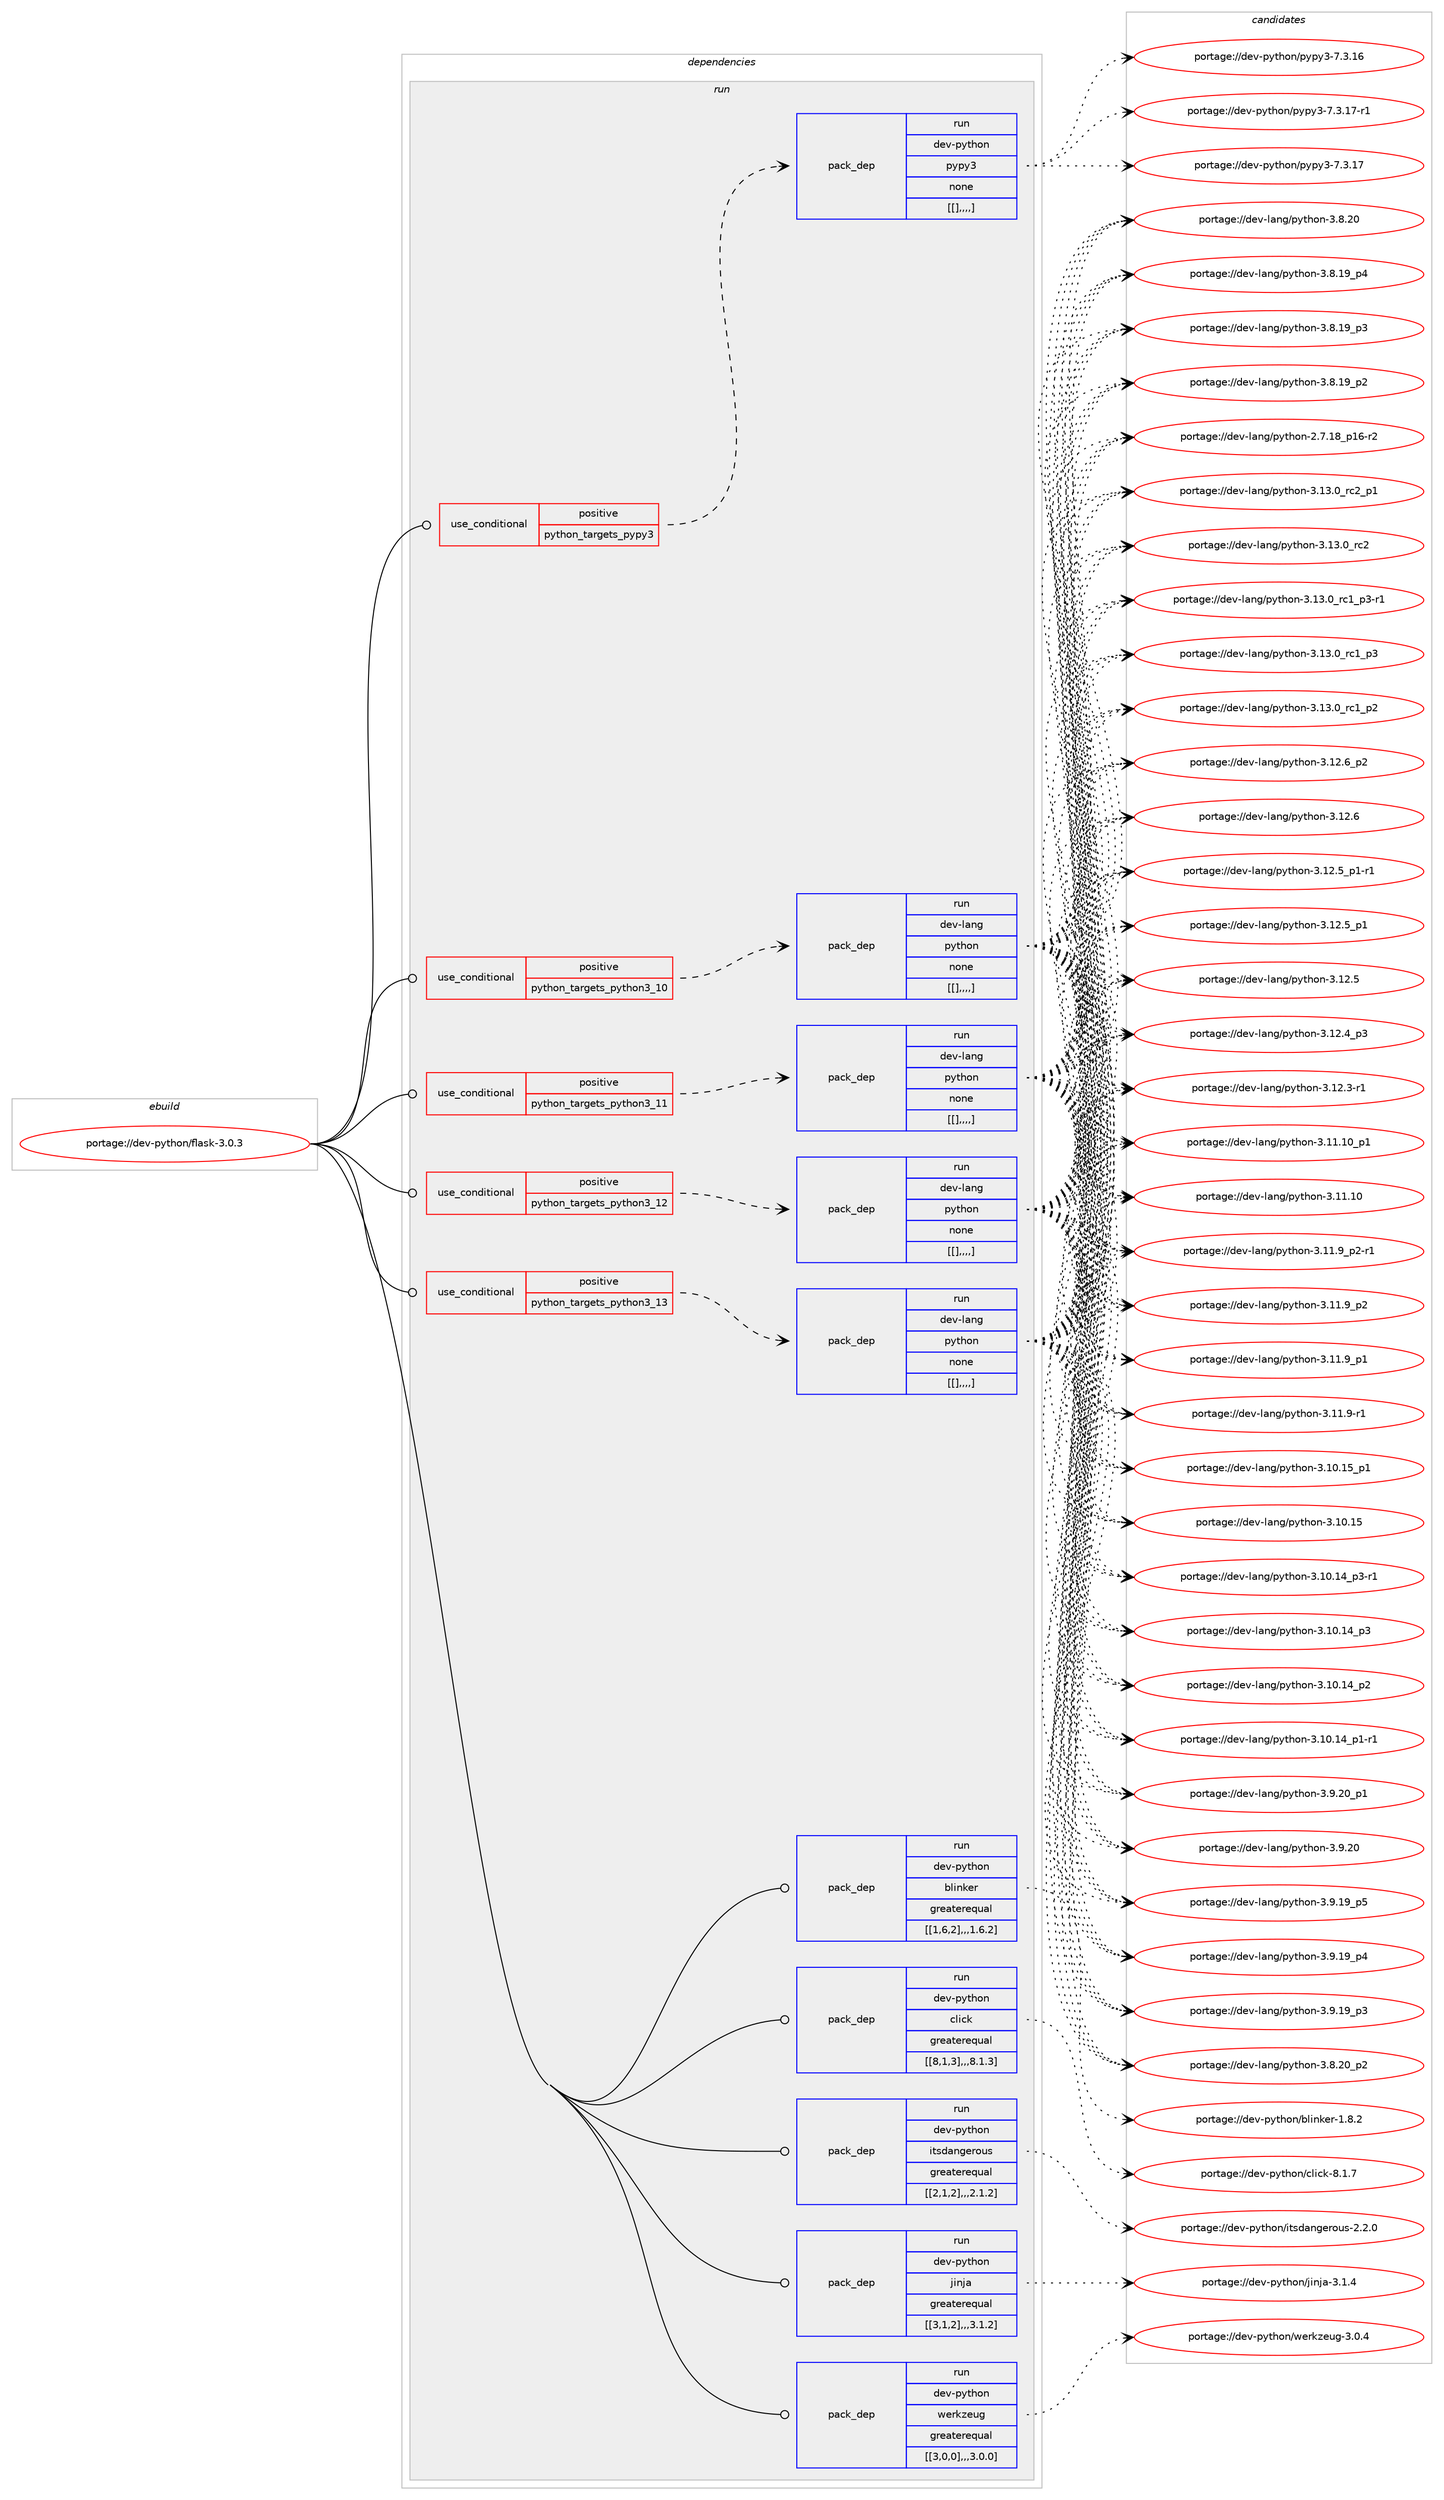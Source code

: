 digraph prolog {

# *************
# Graph options
# *************

newrank=true;
concentrate=true;
compound=true;
graph [rankdir=LR,fontname=Helvetica,fontsize=10,ranksep=1.5];#, ranksep=2.5, nodesep=0.2];
edge  [arrowhead=vee];
node  [fontname=Helvetica,fontsize=10];

# **********
# The ebuild
# **********

subgraph cluster_leftcol {
color=gray;
label=<<i>ebuild</i>>;
id [label="portage://dev-python/flask-3.0.3", color=red, width=4, href="../dev-python/flask-3.0.3.svg"];
}

# ****************
# The dependencies
# ****************

subgraph cluster_midcol {
color=gray;
label=<<i>dependencies</i>>;
subgraph cluster_compile {
fillcolor="#eeeeee";
style=filled;
label=<<i>compile</i>>;
}
subgraph cluster_compileandrun {
fillcolor="#eeeeee";
style=filled;
label=<<i>compile and run</i>>;
}
subgraph cluster_run {
fillcolor="#eeeeee";
style=filled;
label=<<i>run</i>>;
subgraph cond33946 {
dependency148129 [label=<<TABLE BORDER="0" CELLBORDER="1" CELLSPACING="0" CELLPADDING="4"><TR><TD ROWSPAN="3" CELLPADDING="10">use_conditional</TD></TR><TR><TD>positive</TD></TR><TR><TD>python_targets_pypy3</TD></TR></TABLE>>, shape=none, color=red];
subgraph pack112969 {
dependency148130 [label=<<TABLE BORDER="0" CELLBORDER="1" CELLSPACING="0" CELLPADDING="4" WIDTH="220"><TR><TD ROWSPAN="6" CELLPADDING="30">pack_dep</TD></TR><TR><TD WIDTH="110">run</TD></TR><TR><TD>dev-python</TD></TR><TR><TD>pypy3</TD></TR><TR><TD>none</TD></TR><TR><TD>[[],,,,]</TD></TR></TABLE>>, shape=none, color=blue];
}
dependency148129:e -> dependency148130:w [weight=20,style="dashed",arrowhead="vee"];
}
id:e -> dependency148129:w [weight=20,style="solid",arrowhead="odot"];
subgraph cond33947 {
dependency148131 [label=<<TABLE BORDER="0" CELLBORDER="1" CELLSPACING="0" CELLPADDING="4"><TR><TD ROWSPAN="3" CELLPADDING="10">use_conditional</TD></TR><TR><TD>positive</TD></TR><TR><TD>python_targets_python3_10</TD></TR></TABLE>>, shape=none, color=red];
subgraph pack112970 {
dependency148132 [label=<<TABLE BORDER="0" CELLBORDER="1" CELLSPACING="0" CELLPADDING="4" WIDTH="220"><TR><TD ROWSPAN="6" CELLPADDING="30">pack_dep</TD></TR><TR><TD WIDTH="110">run</TD></TR><TR><TD>dev-lang</TD></TR><TR><TD>python</TD></TR><TR><TD>none</TD></TR><TR><TD>[[],,,,]</TD></TR></TABLE>>, shape=none, color=blue];
}
dependency148131:e -> dependency148132:w [weight=20,style="dashed",arrowhead="vee"];
}
id:e -> dependency148131:w [weight=20,style="solid",arrowhead="odot"];
subgraph cond33948 {
dependency148133 [label=<<TABLE BORDER="0" CELLBORDER="1" CELLSPACING="0" CELLPADDING="4"><TR><TD ROWSPAN="3" CELLPADDING="10">use_conditional</TD></TR><TR><TD>positive</TD></TR><TR><TD>python_targets_python3_11</TD></TR></TABLE>>, shape=none, color=red];
subgraph pack112971 {
dependency148134 [label=<<TABLE BORDER="0" CELLBORDER="1" CELLSPACING="0" CELLPADDING="4" WIDTH="220"><TR><TD ROWSPAN="6" CELLPADDING="30">pack_dep</TD></TR><TR><TD WIDTH="110">run</TD></TR><TR><TD>dev-lang</TD></TR><TR><TD>python</TD></TR><TR><TD>none</TD></TR><TR><TD>[[],,,,]</TD></TR></TABLE>>, shape=none, color=blue];
}
dependency148133:e -> dependency148134:w [weight=20,style="dashed",arrowhead="vee"];
}
id:e -> dependency148133:w [weight=20,style="solid",arrowhead="odot"];
subgraph cond33949 {
dependency148135 [label=<<TABLE BORDER="0" CELLBORDER="1" CELLSPACING="0" CELLPADDING="4"><TR><TD ROWSPAN="3" CELLPADDING="10">use_conditional</TD></TR><TR><TD>positive</TD></TR><TR><TD>python_targets_python3_12</TD></TR></TABLE>>, shape=none, color=red];
subgraph pack112972 {
dependency148136 [label=<<TABLE BORDER="0" CELLBORDER="1" CELLSPACING="0" CELLPADDING="4" WIDTH="220"><TR><TD ROWSPAN="6" CELLPADDING="30">pack_dep</TD></TR><TR><TD WIDTH="110">run</TD></TR><TR><TD>dev-lang</TD></TR><TR><TD>python</TD></TR><TR><TD>none</TD></TR><TR><TD>[[],,,,]</TD></TR></TABLE>>, shape=none, color=blue];
}
dependency148135:e -> dependency148136:w [weight=20,style="dashed",arrowhead="vee"];
}
id:e -> dependency148135:w [weight=20,style="solid",arrowhead="odot"];
subgraph cond33950 {
dependency148137 [label=<<TABLE BORDER="0" CELLBORDER="1" CELLSPACING="0" CELLPADDING="4"><TR><TD ROWSPAN="3" CELLPADDING="10">use_conditional</TD></TR><TR><TD>positive</TD></TR><TR><TD>python_targets_python3_13</TD></TR></TABLE>>, shape=none, color=red];
subgraph pack112973 {
dependency148138 [label=<<TABLE BORDER="0" CELLBORDER="1" CELLSPACING="0" CELLPADDING="4" WIDTH="220"><TR><TD ROWSPAN="6" CELLPADDING="30">pack_dep</TD></TR><TR><TD WIDTH="110">run</TD></TR><TR><TD>dev-lang</TD></TR><TR><TD>python</TD></TR><TR><TD>none</TD></TR><TR><TD>[[],,,,]</TD></TR></TABLE>>, shape=none, color=blue];
}
dependency148137:e -> dependency148138:w [weight=20,style="dashed",arrowhead="vee"];
}
id:e -> dependency148137:w [weight=20,style="solid",arrowhead="odot"];
subgraph pack112974 {
dependency148139 [label=<<TABLE BORDER="0" CELLBORDER="1" CELLSPACING="0" CELLPADDING="4" WIDTH="220"><TR><TD ROWSPAN="6" CELLPADDING="30">pack_dep</TD></TR><TR><TD WIDTH="110">run</TD></TR><TR><TD>dev-python</TD></TR><TR><TD>blinker</TD></TR><TR><TD>greaterequal</TD></TR><TR><TD>[[1,6,2],,,1.6.2]</TD></TR></TABLE>>, shape=none, color=blue];
}
id:e -> dependency148139:w [weight=20,style="solid",arrowhead="odot"];
subgraph pack112975 {
dependency148140 [label=<<TABLE BORDER="0" CELLBORDER="1" CELLSPACING="0" CELLPADDING="4" WIDTH="220"><TR><TD ROWSPAN="6" CELLPADDING="30">pack_dep</TD></TR><TR><TD WIDTH="110">run</TD></TR><TR><TD>dev-python</TD></TR><TR><TD>click</TD></TR><TR><TD>greaterequal</TD></TR><TR><TD>[[8,1,3],,,8.1.3]</TD></TR></TABLE>>, shape=none, color=blue];
}
id:e -> dependency148140:w [weight=20,style="solid",arrowhead="odot"];
subgraph pack112976 {
dependency148141 [label=<<TABLE BORDER="0" CELLBORDER="1" CELLSPACING="0" CELLPADDING="4" WIDTH="220"><TR><TD ROWSPAN="6" CELLPADDING="30">pack_dep</TD></TR><TR><TD WIDTH="110">run</TD></TR><TR><TD>dev-python</TD></TR><TR><TD>itsdangerous</TD></TR><TR><TD>greaterequal</TD></TR><TR><TD>[[2,1,2],,,2.1.2]</TD></TR></TABLE>>, shape=none, color=blue];
}
id:e -> dependency148141:w [weight=20,style="solid",arrowhead="odot"];
subgraph pack112977 {
dependency148142 [label=<<TABLE BORDER="0" CELLBORDER="1" CELLSPACING="0" CELLPADDING="4" WIDTH="220"><TR><TD ROWSPAN="6" CELLPADDING="30">pack_dep</TD></TR><TR><TD WIDTH="110">run</TD></TR><TR><TD>dev-python</TD></TR><TR><TD>jinja</TD></TR><TR><TD>greaterequal</TD></TR><TR><TD>[[3,1,2],,,3.1.2]</TD></TR></TABLE>>, shape=none, color=blue];
}
id:e -> dependency148142:w [weight=20,style="solid",arrowhead="odot"];
subgraph pack112978 {
dependency148143 [label=<<TABLE BORDER="0" CELLBORDER="1" CELLSPACING="0" CELLPADDING="4" WIDTH="220"><TR><TD ROWSPAN="6" CELLPADDING="30">pack_dep</TD></TR><TR><TD WIDTH="110">run</TD></TR><TR><TD>dev-python</TD></TR><TR><TD>werkzeug</TD></TR><TR><TD>greaterequal</TD></TR><TR><TD>[[3,0,0],,,3.0.0]</TD></TR></TABLE>>, shape=none, color=blue];
}
id:e -> dependency148143:w [weight=20,style="solid",arrowhead="odot"];
}
}

# **************
# The candidates
# **************

subgraph cluster_choices {
rank=same;
color=gray;
label=<<i>candidates</i>>;

subgraph choice112969 {
color=black;
nodesep=1;
choice100101118451121211161041111104711212111212151455546514649554511449 [label="portage://dev-python/pypy3-7.3.17-r1", color=red, width=4,href="../dev-python/pypy3-7.3.17-r1.svg"];
choice10010111845112121116104111110471121211121215145554651464955 [label="portage://dev-python/pypy3-7.3.17", color=red, width=4,href="../dev-python/pypy3-7.3.17.svg"];
choice10010111845112121116104111110471121211121215145554651464954 [label="portage://dev-python/pypy3-7.3.16", color=red, width=4,href="../dev-python/pypy3-7.3.16.svg"];
dependency148130:e -> choice100101118451121211161041111104711212111212151455546514649554511449:w [style=dotted,weight="100"];
dependency148130:e -> choice10010111845112121116104111110471121211121215145554651464955:w [style=dotted,weight="100"];
dependency148130:e -> choice10010111845112121116104111110471121211121215145554651464954:w [style=dotted,weight="100"];
}
subgraph choice112970 {
color=black;
nodesep=1;
choice100101118451089711010347112121116104111110455146495146489511499509511249 [label="portage://dev-lang/python-3.13.0_rc2_p1", color=red, width=4,href="../dev-lang/python-3.13.0_rc2_p1.svg"];
choice10010111845108971101034711212111610411111045514649514648951149950 [label="portage://dev-lang/python-3.13.0_rc2", color=red, width=4,href="../dev-lang/python-3.13.0_rc2.svg"];
choice1001011184510897110103471121211161041111104551464951464895114994995112514511449 [label="portage://dev-lang/python-3.13.0_rc1_p3-r1", color=red, width=4,href="../dev-lang/python-3.13.0_rc1_p3-r1.svg"];
choice100101118451089711010347112121116104111110455146495146489511499499511251 [label="portage://dev-lang/python-3.13.0_rc1_p3", color=red, width=4,href="../dev-lang/python-3.13.0_rc1_p3.svg"];
choice100101118451089711010347112121116104111110455146495146489511499499511250 [label="portage://dev-lang/python-3.13.0_rc1_p2", color=red, width=4,href="../dev-lang/python-3.13.0_rc1_p2.svg"];
choice100101118451089711010347112121116104111110455146495046549511250 [label="portage://dev-lang/python-3.12.6_p2", color=red, width=4,href="../dev-lang/python-3.12.6_p2.svg"];
choice10010111845108971101034711212111610411111045514649504654 [label="portage://dev-lang/python-3.12.6", color=red, width=4,href="../dev-lang/python-3.12.6.svg"];
choice1001011184510897110103471121211161041111104551464950465395112494511449 [label="portage://dev-lang/python-3.12.5_p1-r1", color=red, width=4,href="../dev-lang/python-3.12.5_p1-r1.svg"];
choice100101118451089711010347112121116104111110455146495046539511249 [label="portage://dev-lang/python-3.12.5_p1", color=red, width=4,href="../dev-lang/python-3.12.5_p1.svg"];
choice10010111845108971101034711212111610411111045514649504653 [label="portage://dev-lang/python-3.12.5", color=red, width=4,href="../dev-lang/python-3.12.5.svg"];
choice100101118451089711010347112121116104111110455146495046529511251 [label="portage://dev-lang/python-3.12.4_p3", color=red, width=4,href="../dev-lang/python-3.12.4_p3.svg"];
choice100101118451089711010347112121116104111110455146495046514511449 [label="portage://dev-lang/python-3.12.3-r1", color=red, width=4,href="../dev-lang/python-3.12.3-r1.svg"];
choice10010111845108971101034711212111610411111045514649494649489511249 [label="portage://dev-lang/python-3.11.10_p1", color=red, width=4,href="../dev-lang/python-3.11.10_p1.svg"];
choice1001011184510897110103471121211161041111104551464949464948 [label="portage://dev-lang/python-3.11.10", color=red, width=4,href="../dev-lang/python-3.11.10.svg"];
choice1001011184510897110103471121211161041111104551464949465795112504511449 [label="portage://dev-lang/python-3.11.9_p2-r1", color=red, width=4,href="../dev-lang/python-3.11.9_p2-r1.svg"];
choice100101118451089711010347112121116104111110455146494946579511250 [label="portage://dev-lang/python-3.11.9_p2", color=red, width=4,href="../dev-lang/python-3.11.9_p2.svg"];
choice100101118451089711010347112121116104111110455146494946579511249 [label="portage://dev-lang/python-3.11.9_p1", color=red, width=4,href="../dev-lang/python-3.11.9_p1.svg"];
choice100101118451089711010347112121116104111110455146494946574511449 [label="portage://dev-lang/python-3.11.9-r1", color=red, width=4,href="../dev-lang/python-3.11.9-r1.svg"];
choice10010111845108971101034711212111610411111045514649484649539511249 [label="portage://dev-lang/python-3.10.15_p1", color=red, width=4,href="../dev-lang/python-3.10.15_p1.svg"];
choice1001011184510897110103471121211161041111104551464948464953 [label="portage://dev-lang/python-3.10.15", color=red, width=4,href="../dev-lang/python-3.10.15.svg"];
choice100101118451089711010347112121116104111110455146494846495295112514511449 [label="portage://dev-lang/python-3.10.14_p3-r1", color=red, width=4,href="../dev-lang/python-3.10.14_p3-r1.svg"];
choice10010111845108971101034711212111610411111045514649484649529511251 [label="portage://dev-lang/python-3.10.14_p3", color=red, width=4,href="../dev-lang/python-3.10.14_p3.svg"];
choice10010111845108971101034711212111610411111045514649484649529511250 [label="portage://dev-lang/python-3.10.14_p2", color=red, width=4,href="../dev-lang/python-3.10.14_p2.svg"];
choice100101118451089711010347112121116104111110455146494846495295112494511449 [label="portage://dev-lang/python-3.10.14_p1-r1", color=red, width=4,href="../dev-lang/python-3.10.14_p1-r1.svg"];
choice100101118451089711010347112121116104111110455146574650489511249 [label="portage://dev-lang/python-3.9.20_p1", color=red, width=4,href="../dev-lang/python-3.9.20_p1.svg"];
choice10010111845108971101034711212111610411111045514657465048 [label="portage://dev-lang/python-3.9.20", color=red, width=4,href="../dev-lang/python-3.9.20.svg"];
choice100101118451089711010347112121116104111110455146574649579511253 [label="portage://dev-lang/python-3.9.19_p5", color=red, width=4,href="../dev-lang/python-3.9.19_p5.svg"];
choice100101118451089711010347112121116104111110455146574649579511252 [label="portage://dev-lang/python-3.9.19_p4", color=red, width=4,href="../dev-lang/python-3.9.19_p4.svg"];
choice100101118451089711010347112121116104111110455146574649579511251 [label="portage://dev-lang/python-3.9.19_p3", color=red, width=4,href="../dev-lang/python-3.9.19_p3.svg"];
choice100101118451089711010347112121116104111110455146564650489511250 [label="portage://dev-lang/python-3.8.20_p2", color=red, width=4,href="../dev-lang/python-3.8.20_p2.svg"];
choice10010111845108971101034711212111610411111045514656465048 [label="portage://dev-lang/python-3.8.20", color=red, width=4,href="../dev-lang/python-3.8.20.svg"];
choice100101118451089711010347112121116104111110455146564649579511252 [label="portage://dev-lang/python-3.8.19_p4", color=red, width=4,href="../dev-lang/python-3.8.19_p4.svg"];
choice100101118451089711010347112121116104111110455146564649579511251 [label="portage://dev-lang/python-3.8.19_p3", color=red, width=4,href="../dev-lang/python-3.8.19_p3.svg"];
choice100101118451089711010347112121116104111110455146564649579511250 [label="portage://dev-lang/python-3.8.19_p2", color=red, width=4,href="../dev-lang/python-3.8.19_p2.svg"];
choice100101118451089711010347112121116104111110455046554649569511249544511450 [label="portage://dev-lang/python-2.7.18_p16-r2", color=red, width=4,href="../dev-lang/python-2.7.18_p16-r2.svg"];
dependency148132:e -> choice100101118451089711010347112121116104111110455146495146489511499509511249:w [style=dotted,weight="100"];
dependency148132:e -> choice10010111845108971101034711212111610411111045514649514648951149950:w [style=dotted,weight="100"];
dependency148132:e -> choice1001011184510897110103471121211161041111104551464951464895114994995112514511449:w [style=dotted,weight="100"];
dependency148132:e -> choice100101118451089711010347112121116104111110455146495146489511499499511251:w [style=dotted,weight="100"];
dependency148132:e -> choice100101118451089711010347112121116104111110455146495146489511499499511250:w [style=dotted,weight="100"];
dependency148132:e -> choice100101118451089711010347112121116104111110455146495046549511250:w [style=dotted,weight="100"];
dependency148132:e -> choice10010111845108971101034711212111610411111045514649504654:w [style=dotted,weight="100"];
dependency148132:e -> choice1001011184510897110103471121211161041111104551464950465395112494511449:w [style=dotted,weight="100"];
dependency148132:e -> choice100101118451089711010347112121116104111110455146495046539511249:w [style=dotted,weight="100"];
dependency148132:e -> choice10010111845108971101034711212111610411111045514649504653:w [style=dotted,weight="100"];
dependency148132:e -> choice100101118451089711010347112121116104111110455146495046529511251:w [style=dotted,weight="100"];
dependency148132:e -> choice100101118451089711010347112121116104111110455146495046514511449:w [style=dotted,weight="100"];
dependency148132:e -> choice10010111845108971101034711212111610411111045514649494649489511249:w [style=dotted,weight="100"];
dependency148132:e -> choice1001011184510897110103471121211161041111104551464949464948:w [style=dotted,weight="100"];
dependency148132:e -> choice1001011184510897110103471121211161041111104551464949465795112504511449:w [style=dotted,weight="100"];
dependency148132:e -> choice100101118451089711010347112121116104111110455146494946579511250:w [style=dotted,weight="100"];
dependency148132:e -> choice100101118451089711010347112121116104111110455146494946579511249:w [style=dotted,weight="100"];
dependency148132:e -> choice100101118451089711010347112121116104111110455146494946574511449:w [style=dotted,weight="100"];
dependency148132:e -> choice10010111845108971101034711212111610411111045514649484649539511249:w [style=dotted,weight="100"];
dependency148132:e -> choice1001011184510897110103471121211161041111104551464948464953:w [style=dotted,weight="100"];
dependency148132:e -> choice100101118451089711010347112121116104111110455146494846495295112514511449:w [style=dotted,weight="100"];
dependency148132:e -> choice10010111845108971101034711212111610411111045514649484649529511251:w [style=dotted,weight="100"];
dependency148132:e -> choice10010111845108971101034711212111610411111045514649484649529511250:w [style=dotted,weight="100"];
dependency148132:e -> choice100101118451089711010347112121116104111110455146494846495295112494511449:w [style=dotted,weight="100"];
dependency148132:e -> choice100101118451089711010347112121116104111110455146574650489511249:w [style=dotted,weight="100"];
dependency148132:e -> choice10010111845108971101034711212111610411111045514657465048:w [style=dotted,weight="100"];
dependency148132:e -> choice100101118451089711010347112121116104111110455146574649579511253:w [style=dotted,weight="100"];
dependency148132:e -> choice100101118451089711010347112121116104111110455146574649579511252:w [style=dotted,weight="100"];
dependency148132:e -> choice100101118451089711010347112121116104111110455146574649579511251:w [style=dotted,weight="100"];
dependency148132:e -> choice100101118451089711010347112121116104111110455146564650489511250:w [style=dotted,weight="100"];
dependency148132:e -> choice10010111845108971101034711212111610411111045514656465048:w [style=dotted,weight="100"];
dependency148132:e -> choice100101118451089711010347112121116104111110455146564649579511252:w [style=dotted,weight="100"];
dependency148132:e -> choice100101118451089711010347112121116104111110455146564649579511251:w [style=dotted,weight="100"];
dependency148132:e -> choice100101118451089711010347112121116104111110455146564649579511250:w [style=dotted,weight="100"];
dependency148132:e -> choice100101118451089711010347112121116104111110455046554649569511249544511450:w [style=dotted,weight="100"];
}
subgraph choice112971 {
color=black;
nodesep=1;
choice100101118451089711010347112121116104111110455146495146489511499509511249 [label="portage://dev-lang/python-3.13.0_rc2_p1", color=red, width=4,href="../dev-lang/python-3.13.0_rc2_p1.svg"];
choice10010111845108971101034711212111610411111045514649514648951149950 [label="portage://dev-lang/python-3.13.0_rc2", color=red, width=4,href="../dev-lang/python-3.13.0_rc2.svg"];
choice1001011184510897110103471121211161041111104551464951464895114994995112514511449 [label="portage://dev-lang/python-3.13.0_rc1_p3-r1", color=red, width=4,href="../dev-lang/python-3.13.0_rc1_p3-r1.svg"];
choice100101118451089711010347112121116104111110455146495146489511499499511251 [label="portage://dev-lang/python-3.13.0_rc1_p3", color=red, width=4,href="../dev-lang/python-3.13.0_rc1_p3.svg"];
choice100101118451089711010347112121116104111110455146495146489511499499511250 [label="portage://dev-lang/python-3.13.0_rc1_p2", color=red, width=4,href="../dev-lang/python-3.13.0_rc1_p2.svg"];
choice100101118451089711010347112121116104111110455146495046549511250 [label="portage://dev-lang/python-3.12.6_p2", color=red, width=4,href="../dev-lang/python-3.12.6_p2.svg"];
choice10010111845108971101034711212111610411111045514649504654 [label="portage://dev-lang/python-3.12.6", color=red, width=4,href="../dev-lang/python-3.12.6.svg"];
choice1001011184510897110103471121211161041111104551464950465395112494511449 [label="portage://dev-lang/python-3.12.5_p1-r1", color=red, width=4,href="../dev-lang/python-3.12.5_p1-r1.svg"];
choice100101118451089711010347112121116104111110455146495046539511249 [label="portage://dev-lang/python-3.12.5_p1", color=red, width=4,href="../dev-lang/python-3.12.5_p1.svg"];
choice10010111845108971101034711212111610411111045514649504653 [label="portage://dev-lang/python-3.12.5", color=red, width=4,href="../dev-lang/python-3.12.5.svg"];
choice100101118451089711010347112121116104111110455146495046529511251 [label="portage://dev-lang/python-3.12.4_p3", color=red, width=4,href="../dev-lang/python-3.12.4_p3.svg"];
choice100101118451089711010347112121116104111110455146495046514511449 [label="portage://dev-lang/python-3.12.3-r1", color=red, width=4,href="../dev-lang/python-3.12.3-r1.svg"];
choice10010111845108971101034711212111610411111045514649494649489511249 [label="portage://dev-lang/python-3.11.10_p1", color=red, width=4,href="../dev-lang/python-3.11.10_p1.svg"];
choice1001011184510897110103471121211161041111104551464949464948 [label="portage://dev-lang/python-3.11.10", color=red, width=4,href="../dev-lang/python-3.11.10.svg"];
choice1001011184510897110103471121211161041111104551464949465795112504511449 [label="portage://dev-lang/python-3.11.9_p2-r1", color=red, width=4,href="../dev-lang/python-3.11.9_p2-r1.svg"];
choice100101118451089711010347112121116104111110455146494946579511250 [label="portage://dev-lang/python-3.11.9_p2", color=red, width=4,href="../dev-lang/python-3.11.9_p2.svg"];
choice100101118451089711010347112121116104111110455146494946579511249 [label="portage://dev-lang/python-3.11.9_p1", color=red, width=4,href="../dev-lang/python-3.11.9_p1.svg"];
choice100101118451089711010347112121116104111110455146494946574511449 [label="portage://dev-lang/python-3.11.9-r1", color=red, width=4,href="../dev-lang/python-3.11.9-r1.svg"];
choice10010111845108971101034711212111610411111045514649484649539511249 [label="portage://dev-lang/python-3.10.15_p1", color=red, width=4,href="../dev-lang/python-3.10.15_p1.svg"];
choice1001011184510897110103471121211161041111104551464948464953 [label="portage://dev-lang/python-3.10.15", color=red, width=4,href="../dev-lang/python-3.10.15.svg"];
choice100101118451089711010347112121116104111110455146494846495295112514511449 [label="portage://dev-lang/python-3.10.14_p3-r1", color=red, width=4,href="../dev-lang/python-3.10.14_p3-r1.svg"];
choice10010111845108971101034711212111610411111045514649484649529511251 [label="portage://dev-lang/python-3.10.14_p3", color=red, width=4,href="../dev-lang/python-3.10.14_p3.svg"];
choice10010111845108971101034711212111610411111045514649484649529511250 [label="portage://dev-lang/python-3.10.14_p2", color=red, width=4,href="../dev-lang/python-3.10.14_p2.svg"];
choice100101118451089711010347112121116104111110455146494846495295112494511449 [label="portage://dev-lang/python-3.10.14_p1-r1", color=red, width=4,href="../dev-lang/python-3.10.14_p1-r1.svg"];
choice100101118451089711010347112121116104111110455146574650489511249 [label="portage://dev-lang/python-3.9.20_p1", color=red, width=4,href="../dev-lang/python-3.9.20_p1.svg"];
choice10010111845108971101034711212111610411111045514657465048 [label="portage://dev-lang/python-3.9.20", color=red, width=4,href="../dev-lang/python-3.9.20.svg"];
choice100101118451089711010347112121116104111110455146574649579511253 [label="portage://dev-lang/python-3.9.19_p5", color=red, width=4,href="../dev-lang/python-3.9.19_p5.svg"];
choice100101118451089711010347112121116104111110455146574649579511252 [label="portage://dev-lang/python-3.9.19_p4", color=red, width=4,href="../dev-lang/python-3.9.19_p4.svg"];
choice100101118451089711010347112121116104111110455146574649579511251 [label="portage://dev-lang/python-3.9.19_p3", color=red, width=4,href="../dev-lang/python-3.9.19_p3.svg"];
choice100101118451089711010347112121116104111110455146564650489511250 [label="portage://dev-lang/python-3.8.20_p2", color=red, width=4,href="../dev-lang/python-3.8.20_p2.svg"];
choice10010111845108971101034711212111610411111045514656465048 [label="portage://dev-lang/python-3.8.20", color=red, width=4,href="../dev-lang/python-3.8.20.svg"];
choice100101118451089711010347112121116104111110455146564649579511252 [label="portage://dev-lang/python-3.8.19_p4", color=red, width=4,href="../dev-lang/python-3.8.19_p4.svg"];
choice100101118451089711010347112121116104111110455146564649579511251 [label="portage://dev-lang/python-3.8.19_p3", color=red, width=4,href="../dev-lang/python-3.8.19_p3.svg"];
choice100101118451089711010347112121116104111110455146564649579511250 [label="portage://dev-lang/python-3.8.19_p2", color=red, width=4,href="../dev-lang/python-3.8.19_p2.svg"];
choice100101118451089711010347112121116104111110455046554649569511249544511450 [label="portage://dev-lang/python-2.7.18_p16-r2", color=red, width=4,href="../dev-lang/python-2.7.18_p16-r2.svg"];
dependency148134:e -> choice100101118451089711010347112121116104111110455146495146489511499509511249:w [style=dotted,weight="100"];
dependency148134:e -> choice10010111845108971101034711212111610411111045514649514648951149950:w [style=dotted,weight="100"];
dependency148134:e -> choice1001011184510897110103471121211161041111104551464951464895114994995112514511449:w [style=dotted,weight="100"];
dependency148134:e -> choice100101118451089711010347112121116104111110455146495146489511499499511251:w [style=dotted,weight="100"];
dependency148134:e -> choice100101118451089711010347112121116104111110455146495146489511499499511250:w [style=dotted,weight="100"];
dependency148134:e -> choice100101118451089711010347112121116104111110455146495046549511250:w [style=dotted,weight="100"];
dependency148134:e -> choice10010111845108971101034711212111610411111045514649504654:w [style=dotted,weight="100"];
dependency148134:e -> choice1001011184510897110103471121211161041111104551464950465395112494511449:w [style=dotted,weight="100"];
dependency148134:e -> choice100101118451089711010347112121116104111110455146495046539511249:w [style=dotted,weight="100"];
dependency148134:e -> choice10010111845108971101034711212111610411111045514649504653:w [style=dotted,weight="100"];
dependency148134:e -> choice100101118451089711010347112121116104111110455146495046529511251:w [style=dotted,weight="100"];
dependency148134:e -> choice100101118451089711010347112121116104111110455146495046514511449:w [style=dotted,weight="100"];
dependency148134:e -> choice10010111845108971101034711212111610411111045514649494649489511249:w [style=dotted,weight="100"];
dependency148134:e -> choice1001011184510897110103471121211161041111104551464949464948:w [style=dotted,weight="100"];
dependency148134:e -> choice1001011184510897110103471121211161041111104551464949465795112504511449:w [style=dotted,weight="100"];
dependency148134:e -> choice100101118451089711010347112121116104111110455146494946579511250:w [style=dotted,weight="100"];
dependency148134:e -> choice100101118451089711010347112121116104111110455146494946579511249:w [style=dotted,weight="100"];
dependency148134:e -> choice100101118451089711010347112121116104111110455146494946574511449:w [style=dotted,weight="100"];
dependency148134:e -> choice10010111845108971101034711212111610411111045514649484649539511249:w [style=dotted,weight="100"];
dependency148134:e -> choice1001011184510897110103471121211161041111104551464948464953:w [style=dotted,weight="100"];
dependency148134:e -> choice100101118451089711010347112121116104111110455146494846495295112514511449:w [style=dotted,weight="100"];
dependency148134:e -> choice10010111845108971101034711212111610411111045514649484649529511251:w [style=dotted,weight="100"];
dependency148134:e -> choice10010111845108971101034711212111610411111045514649484649529511250:w [style=dotted,weight="100"];
dependency148134:e -> choice100101118451089711010347112121116104111110455146494846495295112494511449:w [style=dotted,weight="100"];
dependency148134:e -> choice100101118451089711010347112121116104111110455146574650489511249:w [style=dotted,weight="100"];
dependency148134:e -> choice10010111845108971101034711212111610411111045514657465048:w [style=dotted,weight="100"];
dependency148134:e -> choice100101118451089711010347112121116104111110455146574649579511253:w [style=dotted,weight="100"];
dependency148134:e -> choice100101118451089711010347112121116104111110455146574649579511252:w [style=dotted,weight="100"];
dependency148134:e -> choice100101118451089711010347112121116104111110455146574649579511251:w [style=dotted,weight="100"];
dependency148134:e -> choice100101118451089711010347112121116104111110455146564650489511250:w [style=dotted,weight="100"];
dependency148134:e -> choice10010111845108971101034711212111610411111045514656465048:w [style=dotted,weight="100"];
dependency148134:e -> choice100101118451089711010347112121116104111110455146564649579511252:w [style=dotted,weight="100"];
dependency148134:e -> choice100101118451089711010347112121116104111110455146564649579511251:w [style=dotted,weight="100"];
dependency148134:e -> choice100101118451089711010347112121116104111110455146564649579511250:w [style=dotted,weight="100"];
dependency148134:e -> choice100101118451089711010347112121116104111110455046554649569511249544511450:w [style=dotted,weight="100"];
}
subgraph choice112972 {
color=black;
nodesep=1;
choice100101118451089711010347112121116104111110455146495146489511499509511249 [label="portage://dev-lang/python-3.13.0_rc2_p1", color=red, width=4,href="../dev-lang/python-3.13.0_rc2_p1.svg"];
choice10010111845108971101034711212111610411111045514649514648951149950 [label="portage://dev-lang/python-3.13.0_rc2", color=red, width=4,href="../dev-lang/python-3.13.0_rc2.svg"];
choice1001011184510897110103471121211161041111104551464951464895114994995112514511449 [label="portage://dev-lang/python-3.13.0_rc1_p3-r1", color=red, width=4,href="../dev-lang/python-3.13.0_rc1_p3-r1.svg"];
choice100101118451089711010347112121116104111110455146495146489511499499511251 [label="portage://dev-lang/python-3.13.0_rc1_p3", color=red, width=4,href="../dev-lang/python-3.13.0_rc1_p3.svg"];
choice100101118451089711010347112121116104111110455146495146489511499499511250 [label="portage://dev-lang/python-3.13.0_rc1_p2", color=red, width=4,href="../dev-lang/python-3.13.0_rc1_p2.svg"];
choice100101118451089711010347112121116104111110455146495046549511250 [label="portage://dev-lang/python-3.12.6_p2", color=red, width=4,href="../dev-lang/python-3.12.6_p2.svg"];
choice10010111845108971101034711212111610411111045514649504654 [label="portage://dev-lang/python-3.12.6", color=red, width=4,href="../dev-lang/python-3.12.6.svg"];
choice1001011184510897110103471121211161041111104551464950465395112494511449 [label="portage://dev-lang/python-3.12.5_p1-r1", color=red, width=4,href="../dev-lang/python-3.12.5_p1-r1.svg"];
choice100101118451089711010347112121116104111110455146495046539511249 [label="portage://dev-lang/python-3.12.5_p1", color=red, width=4,href="../dev-lang/python-3.12.5_p1.svg"];
choice10010111845108971101034711212111610411111045514649504653 [label="portage://dev-lang/python-3.12.5", color=red, width=4,href="../dev-lang/python-3.12.5.svg"];
choice100101118451089711010347112121116104111110455146495046529511251 [label="portage://dev-lang/python-3.12.4_p3", color=red, width=4,href="../dev-lang/python-3.12.4_p3.svg"];
choice100101118451089711010347112121116104111110455146495046514511449 [label="portage://dev-lang/python-3.12.3-r1", color=red, width=4,href="../dev-lang/python-3.12.3-r1.svg"];
choice10010111845108971101034711212111610411111045514649494649489511249 [label="portage://dev-lang/python-3.11.10_p1", color=red, width=4,href="../dev-lang/python-3.11.10_p1.svg"];
choice1001011184510897110103471121211161041111104551464949464948 [label="portage://dev-lang/python-3.11.10", color=red, width=4,href="../dev-lang/python-3.11.10.svg"];
choice1001011184510897110103471121211161041111104551464949465795112504511449 [label="portage://dev-lang/python-3.11.9_p2-r1", color=red, width=4,href="../dev-lang/python-3.11.9_p2-r1.svg"];
choice100101118451089711010347112121116104111110455146494946579511250 [label="portage://dev-lang/python-3.11.9_p2", color=red, width=4,href="../dev-lang/python-3.11.9_p2.svg"];
choice100101118451089711010347112121116104111110455146494946579511249 [label="portage://dev-lang/python-3.11.9_p1", color=red, width=4,href="../dev-lang/python-3.11.9_p1.svg"];
choice100101118451089711010347112121116104111110455146494946574511449 [label="portage://dev-lang/python-3.11.9-r1", color=red, width=4,href="../dev-lang/python-3.11.9-r1.svg"];
choice10010111845108971101034711212111610411111045514649484649539511249 [label="portage://dev-lang/python-3.10.15_p1", color=red, width=4,href="../dev-lang/python-3.10.15_p1.svg"];
choice1001011184510897110103471121211161041111104551464948464953 [label="portage://dev-lang/python-3.10.15", color=red, width=4,href="../dev-lang/python-3.10.15.svg"];
choice100101118451089711010347112121116104111110455146494846495295112514511449 [label="portage://dev-lang/python-3.10.14_p3-r1", color=red, width=4,href="../dev-lang/python-3.10.14_p3-r1.svg"];
choice10010111845108971101034711212111610411111045514649484649529511251 [label="portage://dev-lang/python-3.10.14_p3", color=red, width=4,href="../dev-lang/python-3.10.14_p3.svg"];
choice10010111845108971101034711212111610411111045514649484649529511250 [label="portage://dev-lang/python-3.10.14_p2", color=red, width=4,href="../dev-lang/python-3.10.14_p2.svg"];
choice100101118451089711010347112121116104111110455146494846495295112494511449 [label="portage://dev-lang/python-3.10.14_p1-r1", color=red, width=4,href="../dev-lang/python-3.10.14_p1-r1.svg"];
choice100101118451089711010347112121116104111110455146574650489511249 [label="portage://dev-lang/python-3.9.20_p1", color=red, width=4,href="../dev-lang/python-3.9.20_p1.svg"];
choice10010111845108971101034711212111610411111045514657465048 [label="portage://dev-lang/python-3.9.20", color=red, width=4,href="../dev-lang/python-3.9.20.svg"];
choice100101118451089711010347112121116104111110455146574649579511253 [label="portage://dev-lang/python-3.9.19_p5", color=red, width=4,href="../dev-lang/python-3.9.19_p5.svg"];
choice100101118451089711010347112121116104111110455146574649579511252 [label="portage://dev-lang/python-3.9.19_p4", color=red, width=4,href="../dev-lang/python-3.9.19_p4.svg"];
choice100101118451089711010347112121116104111110455146574649579511251 [label="portage://dev-lang/python-3.9.19_p3", color=red, width=4,href="../dev-lang/python-3.9.19_p3.svg"];
choice100101118451089711010347112121116104111110455146564650489511250 [label="portage://dev-lang/python-3.8.20_p2", color=red, width=4,href="../dev-lang/python-3.8.20_p2.svg"];
choice10010111845108971101034711212111610411111045514656465048 [label="portage://dev-lang/python-3.8.20", color=red, width=4,href="../dev-lang/python-3.8.20.svg"];
choice100101118451089711010347112121116104111110455146564649579511252 [label="portage://dev-lang/python-3.8.19_p4", color=red, width=4,href="../dev-lang/python-3.8.19_p4.svg"];
choice100101118451089711010347112121116104111110455146564649579511251 [label="portage://dev-lang/python-3.8.19_p3", color=red, width=4,href="../dev-lang/python-3.8.19_p3.svg"];
choice100101118451089711010347112121116104111110455146564649579511250 [label="portage://dev-lang/python-3.8.19_p2", color=red, width=4,href="../dev-lang/python-3.8.19_p2.svg"];
choice100101118451089711010347112121116104111110455046554649569511249544511450 [label="portage://dev-lang/python-2.7.18_p16-r2", color=red, width=4,href="../dev-lang/python-2.7.18_p16-r2.svg"];
dependency148136:e -> choice100101118451089711010347112121116104111110455146495146489511499509511249:w [style=dotted,weight="100"];
dependency148136:e -> choice10010111845108971101034711212111610411111045514649514648951149950:w [style=dotted,weight="100"];
dependency148136:e -> choice1001011184510897110103471121211161041111104551464951464895114994995112514511449:w [style=dotted,weight="100"];
dependency148136:e -> choice100101118451089711010347112121116104111110455146495146489511499499511251:w [style=dotted,weight="100"];
dependency148136:e -> choice100101118451089711010347112121116104111110455146495146489511499499511250:w [style=dotted,weight="100"];
dependency148136:e -> choice100101118451089711010347112121116104111110455146495046549511250:w [style=dotted,weight="100"];
dependency148136:e -> choice10010111845108971101034711212111610411111045514649504654:w [style=dotted,weight="100"];
dependency148136:e -> choice1001011184510897110103471121211161041111104551464950465395112494511449:w [style=dotted,weight="100"];
dependency148136:e -> choice100101118451089711010347112121116104111110455146495046539511249:w [style=dotted,weight="100"];
dependency148136:e -> choice10010111845108971101034711212111610411111045514649504653:w [style=dotted,weight="100"];
dependency148136:e -> choice100101118451089711010347112121116104111110455146495046529511251:w [style=dotted,weight="100"];
dependency148136:e -> choice100101118451089711010347112121116104111110455146495046514511449:w [style=dotted,weight="100"];
dependency148136:e -> choice10010111845108971101034711212111610411111045514649494649489511249:w [style=dotted,weight="100"];
dependency148136:e -> choice1001011184510897110103471121211161041111104551464949464948:w [style=dotted,weight="100"];
dependency148136:e -> choice1001011184510897110103471121211161041111104551464949465795112504511449:w [style=dotted,weight="100"];
dependency148136:e -> choice100101118451089711010347112121116104111110455146494946579511250:w [style=dotted,weight="100"];
dependency148136:e -> choice100101118451089711010347112121116104111110455146494946579511249:w [style=dotted,weight="100"];
dependency148136:e -> choice100101118451089711010347112121116104111110455146494946574511449:w [style=dotted,weight="100"];
dependency148136:e -> choice10010111845108971101034711212111610411111045514649484649539511249:w [style=dotted,weight="100"];
dependency148136:e -> choice1001011184510897110103471121211161041111104551464948464953:w [style=dotted,weight="100"];
dependency148136:e -> choice100101118451089711010347112121116104111110455146494846495295112514511449:w [style=dotted,weight="100"];
dependency148136:e -> choice10010111845108971101034711212111610411111045514649484649529511251:w [style=dotted,weight="100"];
dependency148136:e -> choice10010111845108971101034711212111610411111045514649484649529511250:w [style=dotted,weight="100"];
dependency148136:e -> choice100101118451089711010347112121116104111110455146494846495295112494511449:w [style=dotted,weight="100"];
dependency148136:e -> choice100101118451089711010347112121116104111110455146574650489511249:w [style=dotted,weight="100"];
dependency148136:e -> choice10010111845108971101034711212111610411111045514657465048:w [style=dotted,weight="100"];
dependency148136:e -> choice100101118451089711010347112121116104111110455146574649579511253:w [style=dotted,weight="100"];
dependency148136:e -> choice100101118451089711010347112121116104111110455146574649579511252:w [style=dotted,weight="100"];
dependency148136:e -> choice100101118451089711010347112121116104111110455146574649579511251:w [style=dotted,weight="100"];
dependency148136:e -> choice100101118451089711010347112121116104111110455146564650489511250:w [style=dotted,weight="100"];
dependency148136:e -> choice10010111845108971101034711212111610411111045514656465048:w [style=dotted,weight="100"];
dependency148136:e -> choice100101118451089711010347112121116104111110455146564649579511252:w [style=dotted,weight="100"];
dependency148136:e -> choice100101118451089711010347112121116104111110455146564649579511251:w [style=dotted,weight="100"];
dependency148136:e -> choice100101118451089711010347112121116104111110455146564649579511250:w [style=dotted,weight="100"];
dependency148136:e -> choice100101118451089711010347112121116104111110455046554649569511249544511450:w [style=dotted,weight="100"];
}
subgraph choice112973 {
color=black;
nodesep=1;
choice100101118451089711010347112121116104111110455146495146489511499509511249 [label="portage://dev-lang/python-3.13.0_rc2_p1", color=red, width=4,href="../dev-lang/python-3.13.0_rc2_p1.svg"];
choice10010111845108971101034711212111610411111045514649514648951149950 [label="portage://dev-lang/python-3.13.0_rc2", color=red, width=4,href="../dev-lang/python-3.13.0_rc2.svg"];
choice1001011184510897110103471121211161041111104551464951464895114994995112514511449 [label="portage://dev-lang/python-3.13.0_rc1_p3-r1", color=red, width=4,href="../dev-lang/python-3.13.0_rc1_p3-r1.svg"];
choice100101118451089711010347112121116104111110455146495146489511499499511251 [label="portage://dev-lang/python-3.13.0_rc1_p3", color=red, width=4,href="../dev-lang/python-3.13.0_rc1_p3.svg"];
choice100101118451089711010347112121116104111110455146495146489511499499511250 [label="portage://dev-lang/python-3.13.0_rc1_p2", color=red, width=4,href="../dev-lang/python-3.13.0_rc1_p2.svg"];
choice100101118451089711010347112121116104111110455146495046549511250 [label="portage://dev-lang/python-3.12.6_p2", color=red, width=4,href="../dev-lang/python-3.12.6_p2.svg"];
choice10010111845108971101034711212111610411111045514649504654 [label="portage://dev-lang/python-3.12.6", color=red, width=4,href="../dev-lang/python-3.12.6.svg"];
choice1001011184510897110103471121211161041111104551464950465395112494511449 [label="portage://dev-lang/python-3.12.5_p1-r1", color=red, width=4,href="../dev-lang/python-3.12.5_p1-r1.svg"];
choice100101118451089711010347112121116104111110455146495046539511249 [label="portage://dev-lang/python-3.12.5_p1", color=red, width=4,href="../dev-lang/python-3.12.5_p1.svg"];
choice10010111845108971101034711212111610411111045514649504653 [label="portage://dev-lang/python-3.12.5", color=red, width=4,href="../dev-lang/python-3.12.5.svg"];
choice100101118451089711010347112121116104111110455146495046529511251 [label="portage://dev-lang/python-3.12.4_p3", color=red, width=4,href="../dev-lang/python-3.12.4_p3.svg"];
choice100101118451089711010347112121116104111110455146495046514511449 [label="portage://dev-lang/python-3.12.3-r1", color=red, width=4,href="../dev-lang/python-3.12.3-r1.svg"];
choice10010111845108971101034711212111610411111045514649494649489511249 [label="portage://dev-lang/python-3.11.10_p1", color=red, width=4,href="../dev-lang/python-3.11.10_p1.svg"];
choice1001011184510897110103471121211161041111104551464949464948 [label="portage://dev-lang/python-3.11.10", color=red, width=4,href="../dev-lang/python-3.11.10.svg"];
choice1001011184510897110103471121211161041111104551464949465795112504511449 [label="portage://dev-lang/python-3.11.9_p2-r1", color=red, width=4,href="../dev-lang/python-3.11.9_p2-r1.svg"];
choice100101118451089711010347112121116104111110455146494946579511250 [label="portage://dev-lang/python-3.11.9_p2", color=red, width=4,href="../dev-lang/python-3.11.9_p2.svg"];
choice100101118451089711010347112121116104111110455146494946579511249 [label="portage://dev-lang/python-3.11.9_p1", color=red, width=4,href="../dev-lang/python-3.11.9_p1.svg"];
choice100101118451089711010347112121116104111110455146494946574511449 [label="portage://dev-lang/python-3.11.9-r1", color=red, width=4,href="../dev-lang/python-3.11.9-r1.svg"];
choice10010111845108971101034711212111610411111045514649484649539511249 [label="portage://dev-lang/python-3.10.15_p1", color=red, width=4,href="../dev-lang/python-3.10.15_p1.svg"];
choice1001011184510897110103471121211161041111104551464948464953 [label="portage://dev-lang/python-3.10.15", color=red, width=4,href="../dev-lang/python-3.10.15.svg"];
choice100101118451089711010347112121116104111110455146494846495295112514511449 [label="portage://dev-lang/python-3.10.14_p3-r1", color=red, width=4,href="../dev-lang/python-3.10.14_p3-r1.svg"];
choice10010111845108971101034711212111610411111045514649484649529511251 [label="portage://dev-lang/python-3.10.14_p3", color=red, width=4,href="../dev-lang/python-3.10.14_p3.svg"];
choice10010111845108971101034711212111610411111045514649484649529511250 [label="portage://dev-lang/python-3.10.14_p2", color=red, width=4,href="../dev-lang/python-3.10.14_p2.svg"];
choice100101118451089711010347112121116104111110455146494846495295112494511449 [label="portage://dev-lang/python-3.10.14_p1-r1", color=red, width=4,href="../dev-lang/python-3.10.14_p1-r1.svg"];
choice100101118451089711010347112121116104111110455146574650489511249 [label="portage://dev-lang/python-3.9.20_p1", color=red, width=4,href="../dev-lang/python-3.9.20_p1.svg"];
choice10010111845108971101034711212111610411111045514657465048 [label="portage://dev-lang/python-3.9.20", color=red, width=4,href="../dev-lang/python-3.9.20.svg"];
choice100101118451089711010347112121116104111110455146574649579511253 [label="portage://dev-lang/python-3.9.19_p5", color=red, width=4,href="../dev-lang/python-3.9.19_p5.svg"];
choice100101118451089711010347112121116104111110455146574649579511252 [label="portage://dev-lang/python-3.9.19_p4", color=red, width=4,href="../dev-lang/python-3.9.19_p4.svg"];
choice100101118451089711010347112121116104111110455146574649579511251 [label="portage://dev-lang/python-3.9.19_p3", color=red, width=4,href="../dev-lang/python-3.9.19_p3.svg"];
choice100101118451089711010347112121116104111110455146564650489511250 [label="portage://dev-lang/python-3.8.20_p2", color=red, width=4,href="../dev-lang/python-3.8.20_p2.svg"];
choice10010111845108971101034711212111610411111045514656465048 [label="portage://dev-lang/python-3.8.20", color=red, width=4,href="../dev-lang/python-3.8.20.svg"];
choice100101118451089711010347112121116104111110455146564649579511252 [label="portage://dev-lang/python-3.8.19_p4", color=red, width=4,href="../dev-lang/python-3.8.19_p4.svg"];
choice100101118451089711010347112121116104111110455146564649579511251 [label="portage://dev-lang/python-3.8.19_p3", color=red, width=4,href="../dev-lang/python-3.8.19_p3.svg"];
choice100101118451089711010347112121116104111110455146564649579511250 [label="portage://dev-lang/python-3.8.19_p2", color=red, width=4,href="../dev-lang/python-3.8.19_p2.svg"];
choice100101118451089711010347112121116104111110455046554649569511249544511450 [label="portage://dev-lang/python-2.7.18_p16-r2", color=red, width=4,href="../dev-lang/python-2.7.18_p16-r2.svg"];
dependency148138:e -> choice100101118451089711010347112121116104111110455146495146489511499509511249:w [style=dotted,weight="100"];
dependency148138:e -> choice10010111845108971101034711212111610411111045514649514648951149950:w [style=dotted,weight="100"];
dependency148138:e -> choice1001011184510897110103471121211161041111104551464951464895114994995112514511449:w [style=dotted,weight="100"];
dependency148138:e -> choice100101118451089711010347112121116104111110455146495146489511499499511251:w [style=dotted,weight="100"];
dependency148138:e -> choice100101118451089711010347112121116104111110455146495146489511499499511250:w [style=dotted,weight="100"];
dependency148138:e -> choice100101118451089711010347112121116104111110455146495046549511250:w [style=dotted,weight="100"];
dependency148138:e -> choice10010111845108971101034711212111610411111045514649504654:w [style=dotted,weight="100"];
dependency148138:e -> choice1001011184510897110103471121211161041111104551464950465395112494511449:w [style=dotted,weight="100"];
dependency148138:e -> choice100101118451089711010347112121116104111110455146495046539511249:w [style=dotted,weight="100"];
dependency148138:e -> choice10010111845108971101034711212111610411111045514649504653:w [style=dotted,weight="100"];
dependency148138:e -> choice100101118451089711010347112121116104111110455146495046529511251:w [style=dotted,weight="100"];
dependency148138:e -> choice100101118451089711010347112121116104111110455146495046514511449:w [style=dotted,weight="100"];
dependency148138:e -> choice10010111845108971101034711212111610411111045514649494649489511249:w [style=dotted,weight="100"];
dependency148138:e -> choice1001011184510897110103471121211161041111104551464949464948:w [style=dotted,weight="100"];
dependency148138:e -> choice1001011184510897110103471121211161041111104551464949465795112504511449:w [style=dotted,weight="100"];
dependency148138:e -> choice100101118451089711010347112121116104111110455146494946579511250:w [style=dotted,weight="100"];
dependency148138:e -> choice100101118451089711010347112121116104111110455146494946579511249:w [style=dotted,weight="100"];
dependency148138:e -> choice100101118451089711010347112121116104111110455146494946574511449:w [style=dotted,weight="100"];
dependency148138:e -> choice10010111845108971101034711212111610411111045514649484649539511249:w [style=dotted,weight="100"];
dependency148138:e -> choice1001011184510897110103471121211161041111104551464948464953:w [style=dotted,weight="100"];
dependency148138:e -> choice100101118451089711010347112121116104111110455146494846495295112514511449:w [style=dotted,weight="100"];
dependency148138:e -> choice10010111845108971101034711212111610411111045514649484649529511251:w [style=dotted,weight="100"];
dependency148138:e -> choice10010111845108971101034711212111610411111045514649484649529511250:w [style=dotted,weight="100"];
dependency148138:e -> choice100101118451089711010347112121116104111110455146494846495295112494511449:w [style=dotted,weight="100"];
dependency148138:e -> choice100101118451089711010347112121116104111110455146574650489511249:w [style=dotted,weight="100"];
dependency148138:e -> choice10010111845108971101034711212111610411111045514657465048:w [style=dotted,weight="100"];
dependency148138:e -> choice100101118451089711010347112121116104111110455146574649579511253:w [style=dotted,weight="100"];
dependency148138:e -> choice100101118451089711010347112121116104111110455146574649579511252:w [style=dotted,weight="100"];
dependency148138:e -> choice100101118451089711010347112121116104111110455146574649579511251:w [style=dotted,weight="100"];
dependency148138:e -> choice100101118451089711010347112121116104111110455146564650489511250:w [style=dotted,weight="100"];
dependency148138:e -> choice10010111845108971101034711212111610411111045514656465048:w [style=dotted,weight="100"];
dependency148138:e -> choice100101118451089711010347112121116104111110455146564649579511252:w [style=dotted,weight="100"];
dependency148138:e -> choice100101118451089711010347112121116104111110455146564649579511251:w [style=dotted,weight="100"];
dependency148138:e -> choice100101118451089711010347112121116104111110455146564649579511250:w [style=dotted,weight="100"];
dependency148138:e -> choice100101118451089711010347112121116104111110455046554649569511249544511450:w [style=dotted,weight="100"];
}
subgraph choice112974 {
color=black;
nodesep=1;
choice100101118451121211161041111104798108105110107101114454946564650 [label="portage://dev-python/blinker-1.8.2", color=red, width=4,href="../dev-python/blinker-1.8.2.svg"];
dependency148139:e -> choice100101118451121211161041111104798108105110107101114454946564650:w [style=dotted,weight="100"];
}
subgraph choice112975 {
color=black;
nodesep=1;
choice10010111845112121116104111110479910810599107455646494655 [label="portage://dev-python/click-8.1.7", color=red, width=4,href="../dev-python/click-8.1.7.svg"];
dependency148140:e -> choice10010111845112121116104111110479910810599107455646494655:w [style=dotted,weight="100"];
}
subgraph choice112976 {
color=black;
nodesep=1;
choice100101118451121211161041111104710511611510097110103101114111117115455046504648 [label="portage://dev-python/itsdangerous-2.2.0", color=red, width=4,href="../dev-python/itsdangerous-2.2.0.svg"];
dependency148141:e -> choice100101118451121211161041111104710511611510097110103101114111117115455046504648:w [style=dotted,weight="100"];
}
subgraph choice112977 {
color=black;
nodesep=1;
choice100101118451121211161041111104710610511010697455146494652 [label="portage://dev-python/jinja-3.1.4", color=red, width=4,href="../dev-python/jinja-3.1.4.svg"];
dependency148142:e -> choice100101118451121211161041111104710610511010697455146494652:w [style=dotted,weight="100"];
}
subgraph choice112978 {
color=black;
nodesep=1;
choice1001011184511212111610411111047119101114107122101117103455146484652 [label="portage://dev-python/werkzeug-3.0.4", color=red, width=4,href="../dev-python/werkzeug-3.0.4.svg"];
dependency148143:e -> choice1001011184511212111610411111047119101114107122101117103455146484652:w [style=dotted,weight="100"];
}
}

}
